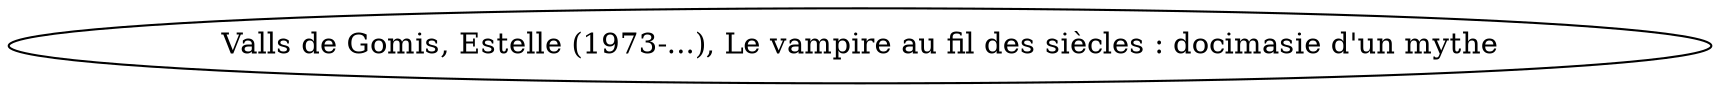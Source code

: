 // Notice UMLRM0141
digraph UMLRM0141 {
	rankdir=LR
	size="20,20"
	UMLRM0141 [label="Valls de Gomis, Estelle (1973-...), Le vampire au fil des siècles : docimasie d'un mythe"]
}
